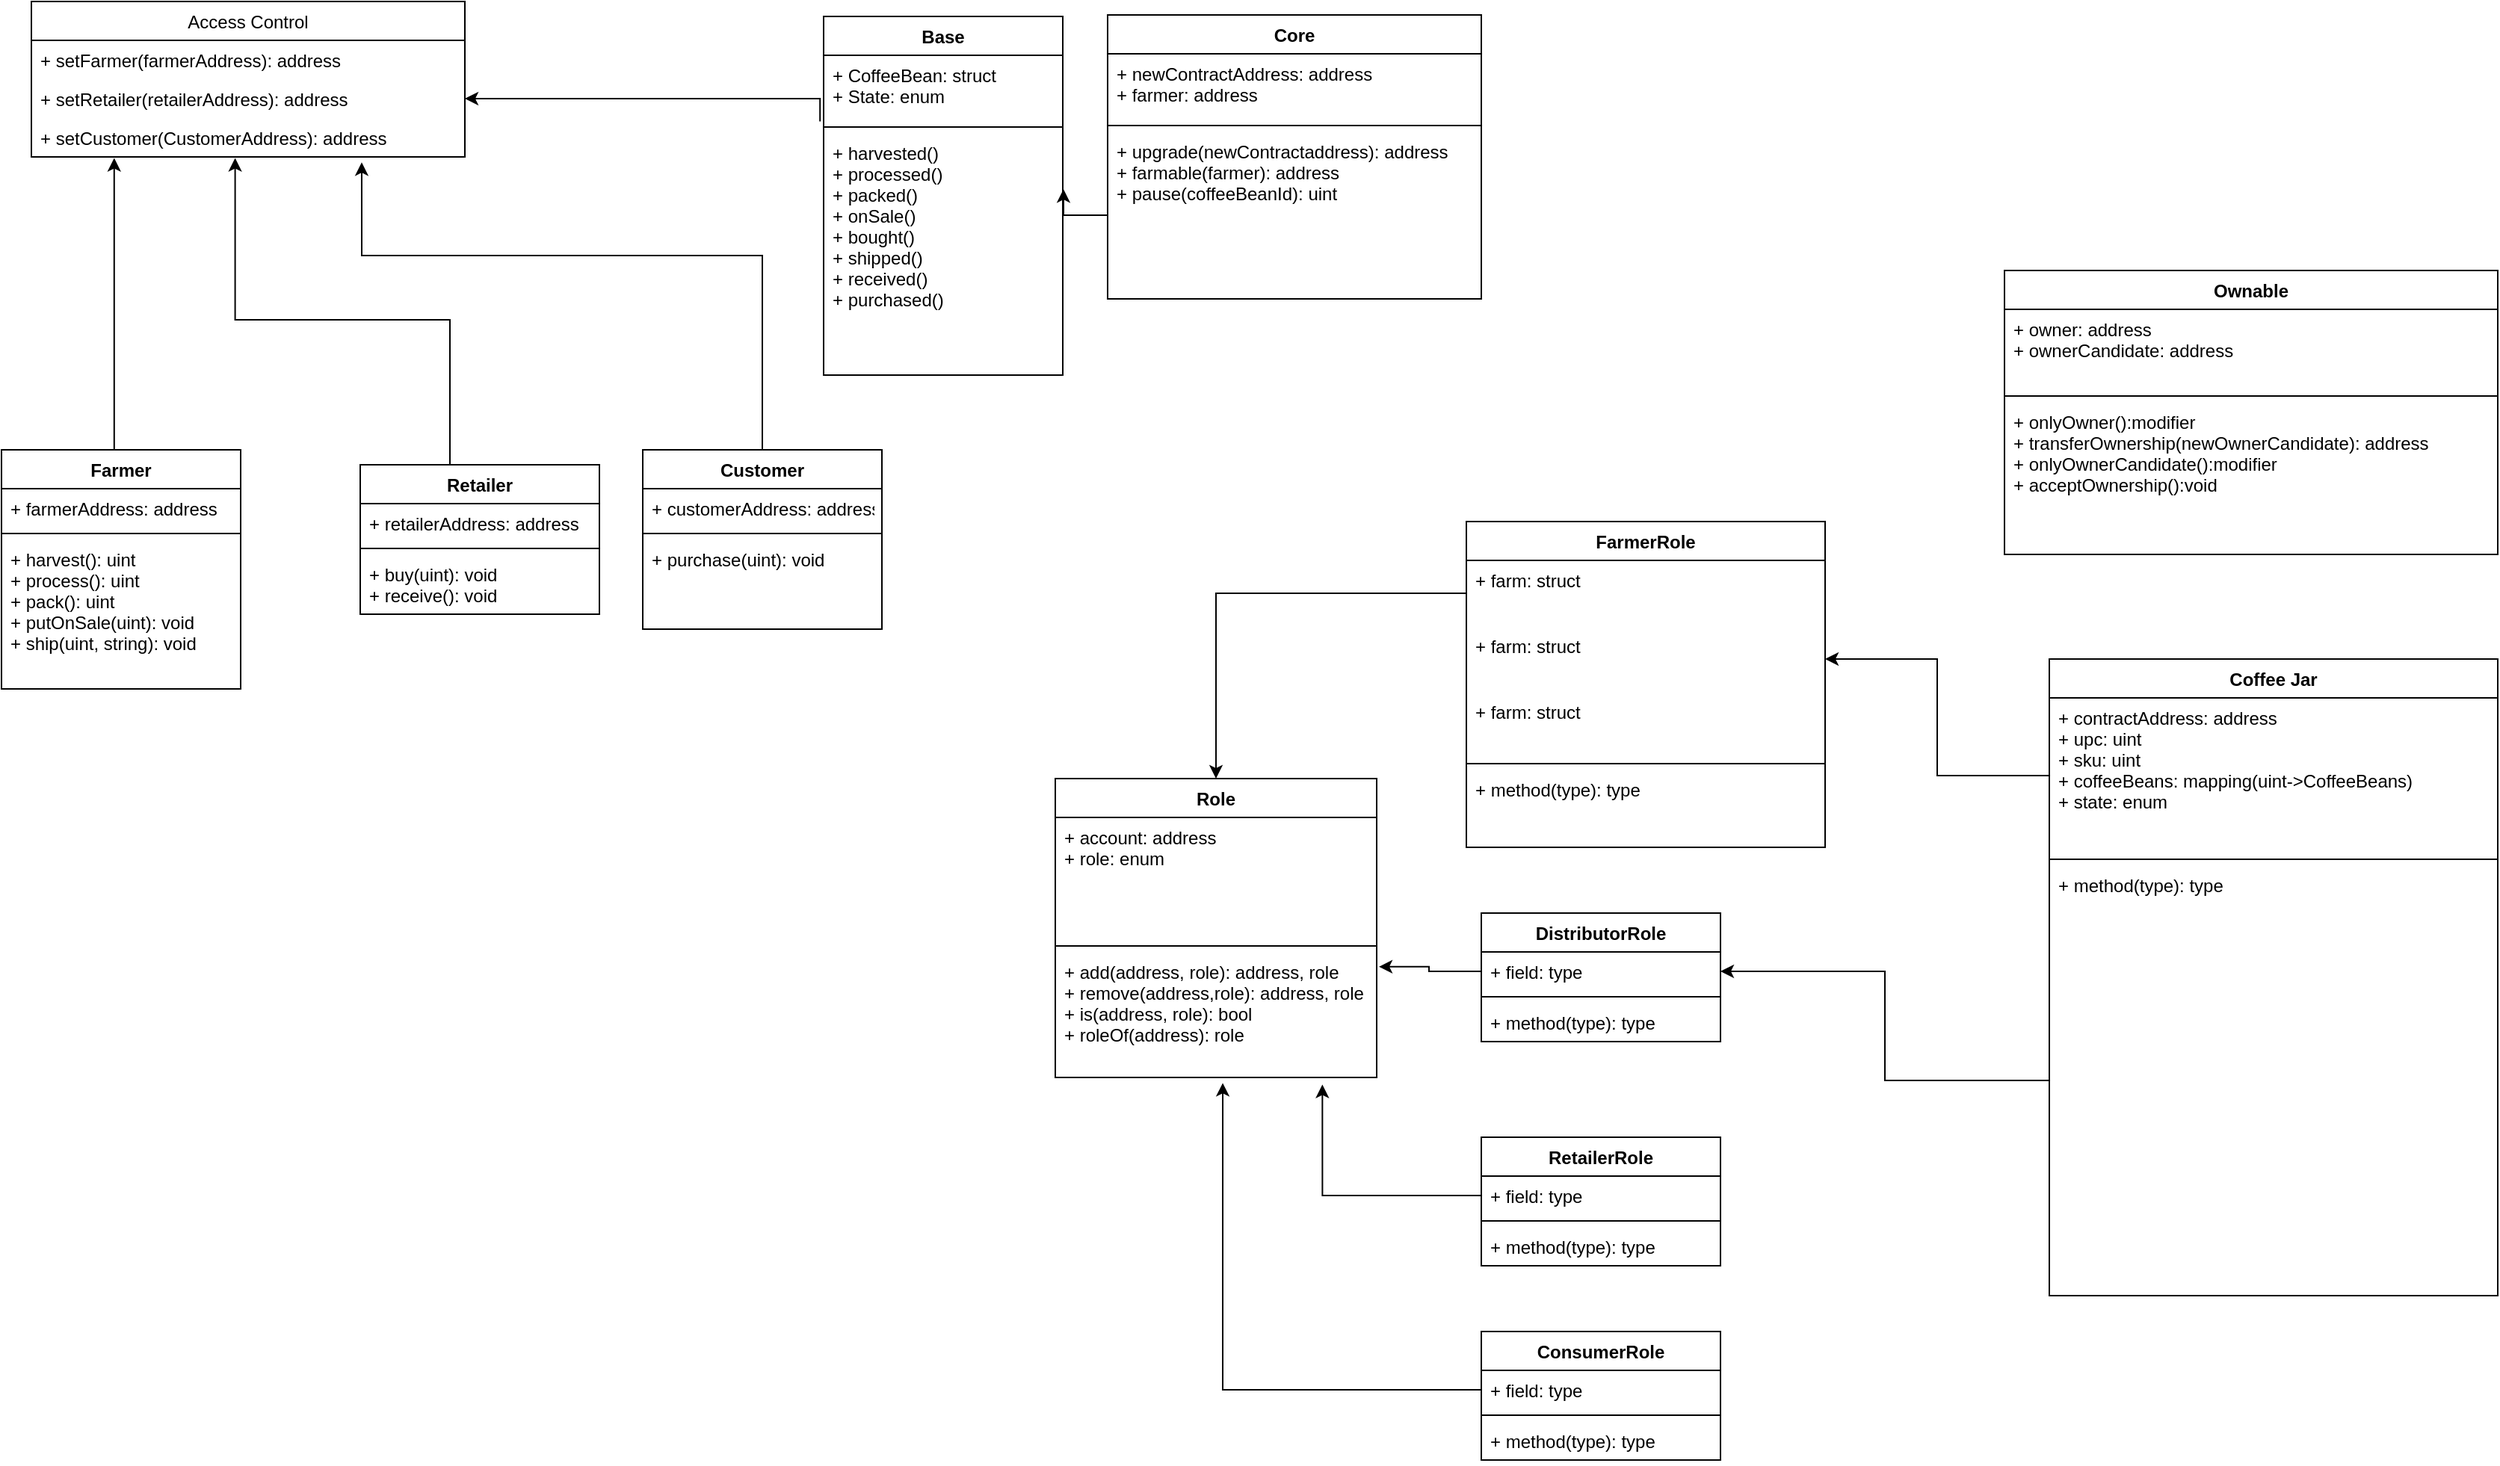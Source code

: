 <mxfile version="12.5.1" type="github">
  <diagram id="1-QwToqLwwmoLSdtNH_Y" name="Page-1">
    <mxGraphModel dx="2153" dy="728" grid="1" gridSize="10" guides="1" tooltips="1" connect="1" arrows="1" fold="1" page="1" pageScale="1" pageWidth="850" pageHeight="1100" math="0" shadow="0">
      <root>
        <mxCell id="0"/>
        <mxCell id="1" parent="0"/>
        <mxCell id="cZJW53DGWl8GTpxbofNE-18" value="Access Control" style="swimlane;fontStyle=0;childLayout=stackLayout;horizontal=1;startSize=26;fillColor=none;horizontalStack=0;resizeParent=1;resizeParentMax=0;resizeLast=0;collapsible=1;marginBottom=0;" parent="1" vertex="1">
          <mxGeometry x="-800" y="30" width="290" height="104" as="geometry"/>
        </mxCell>
        <mxCell id="cZJW53DGWl8GTpxbofNE-19" value="+ setFarmer(farmerAddress): address" style="text;strokeColor=none;fillColor=none;align=left;verticalAlign=top;spacingLeft=4;spacingRight=4;overflow=hidden;rotatable=0;points=[[0,0.5],[1,0.5]];portConstraint=eastwest;" parent="cZJW53DGWl8GTpxbofNE-18" vertex="1">
          <mxGeometry y="26" width="290" height="26" as="geometry"/>
        </mxCell>
        <mxCell id="cZJW53DGWl8GTpxbofNE-20" value="+ setRetailer(retailerAddress): address" style="text;strokeColor=none;fillColor=none;align=left;verticalAlign=top;spacingLeft=4;spacingRight=4;overflow=hidden;rotatable=0;points=[[0,0.5],[1,0.5]];portConstraint=eastwest;" parent="cZJW53DGWl8GTpxbofNE-18" vertex="1">
          <mxGeometry y="52" width="290" height="26" as="geometry"/>
        </mxCell>
        <mxCell id="cZJW53DGWl8GTpxbofNE-21" value="+ setCustomer(CustomerAddress): address" style="text;strokeColor=none;fillColor=none;align=left;verticalAlign=top;spacingLeft=4;spacingRight=4;overflow=hidden;rotatable=0;points=[[0,0.5],[1,0.5]];portConstraint=eastwest;" parent="cZJW53DGWl8GTpxbofNE-18" vertex="1">
          <mxGeometry y="78" width="290" height="26" as="geometry"/>
        </mxCell>
        <mxCell id="cZJW53DGWl8GTpxbofNE-37" style="edgeStyle=orthogonalEdgeStyle;rounded=0;orthogonalLoop=1;jettySize=auto;html=1;entryX=0.191;entryY=1.029;entryDx=0;entryDy=0;entryPerimeter=0;exitX=0.5;exitY=0;exitDx=0;exitDy=0;" parent="1" source="cZJW53DGWl8GTpxbofNE-38" target="cZJW53DGWl8GTpxbofNE-21" edge="1">
          <mxGeometry relative="1" as="geometry">
            <mxPoint x="-690" y="341" as="sourcePoint"/>
            <Array as="points">
              <mxPoint x="-740" y="341"/>
              <mxPoint x="-745" y="341"/>
            </Array>
          </mxGeometry>
        </mxCell>
        <mxCell id="cZJW53DGWl8GTpxbofNE-35" style="edgeStyle=orthogonalEdgeStyle;rounded=0;orthogonalLoop=1;jettySize=auto;html=1;exitX=0.5;exitY=0;exitDx=0;exitDy=0;entryX=0.47;entryY=1.029;entryDx=0;entryDy=0;entryPerimeter=0;" parent="1" source="cZJW53DGWl8GTpxbofNE-46" target="cZJW53DGWl8GTpxbofNE-21" edge="1">
          <mxGeometry relative="1" as="geometry">
            <mxPoint x="-449.824" y="352.059" as="sourcePoint"/>
            <Array as="points">
              <mxPoint x="-500" y="352"/>
              <mxPoint x="-520" y="352"/>
              <mxPoint x="-520" y="243"/>
              <mxPoint x="-664" y="243"/>
            </Array>
          </mxGeometry>
        </mxCell>
        <mxCell id="cZJW53DGWl8GTpxbofNE-38" value="Farmer" style="swimlane;fontStyle=1;align=center;verticalAlign=top;childLayout=stackLayout;horizontal=1;startSize=26;horizontalStack=0;resizeParent=1;resizeParentMax=0;resizeLast=0;collapsible=1;marginBottom=0;" parent="1" vertex="1">
          <mxGeometry x="-820" y="330" width="160" height="160" as="geometry"/>
        </mxCell>
        <mxCell id="cZJW53DGWl8GTpxbofNE-39" value="+ farmerAddress: address" style="text;strokeColor=none;fillColor=none;align=left;verticalAlign=top;spacingLeft=4;spacingRight=4;overflow=hidden;rotatable=0;points=[[0,0.5],[1,0.5]];portConstraint=eastwest;" parent="cZJW53DGWl8GTpxbofNE-38" vertex="1">
          <mxGeometry y="26" width="160" height="26" as="geometry"/>
        </mxCell>
        <mxCell id="cZJW53DGWl8GTpxbofNE-40" value="" style="line;strokeWidth=1;fillColor=none;align=left;verticalAlign=middle;spacingTop=-1;spacingLeft=3;spacingRight=3;rotatable=0;labelPosition=right;points=[];portConstraint=eastwest;" parent="cZJW53DGWl8GTpxbofNE-38" vertex="1">
          <mxGeometry y="52" width="160" height="8" as="geometry"/>
        </mxCell>
        <mxCell id="cZJW53DGWl8GTpxbofNE-41" value="+ harvest(): uint&#xa;+ process(): uint&#xa;+ pack(): uint&#xa;+ putOnSale(uint): void &#xa;+ ship(uint, string): void" style="text;strokeColor=none;fillColor=none;align=left;verticalAlign=top;spacingLeft=4;spacingRight=4;overflow=hidden;rotatable=0;points=[[0,0.5],[1,0.5]];portConstraint=eastwest;" parent="cZJW53DGWl8GTpxbofNE-38" vertex="1">
          <mxGeometry y="60" width="160" height="100" as="geometry"/>
        </mxCell>
        <mxCell id="cZJW53DGWl8GTpxbofNE-54" value="" style="edgeStyle=orthogonalEdgeStyle;rounded=0;orthogonalLoop=1;jettySize=auto;html=1;entryX=0.762;entryY=1.138;entryDx=0;entryDy=0;entryPerimeter=0;exitX=0.5;exitY=0;exitDx=0;exitDy=0;" parent="1" source="cZJW53DGWl8GTpxbofNE-42" target="cZJW53DGWl8GTpxbofNE-21" edge="1">
          <mxGeometry relative="1" as="geometry">
            <mxPoint x="-200" y="272.0" as="targetPoint"/>
            <Array as="points">
              <mxPoint x="-311" y="200"/>
              <mxPoint x="-579" y="200"/>
            </Array>
          </mxGeometry>
        </mxCell>
        <mxCell id="cZJW53DGWl8GTpxbofNE-42" value="Customer" style="swimlane;fontStyle=1;align=center;verticalAlign=top;childLayout=stackLayout;horizontal=1;startSize=26;horizontalStack=0;resizeParent=1;resizeParentMax=0;resizeLast=0;collapsible=1;marginBottom=0;" parent="1" vertex="1">
          <mxGeometry x="-391" y="330" width="160" height="120" as="geometry"/>
        </mxCell>
        <mxCell id="cZJW53DGWl8GTpxbofNE-43" value="+ customerAddress: address" style="text;strokeColor=none;fillColor=none;align=left;verticalAlign=top;spacingLeft=4;spacingRight=4;overflow=hidden;rotatable=0;points=[[0,0.5],[1,0.5]];portConstraint=eastwest;" parent="cZJW53DGWl8GTpxbofNE-42" vertex="1">
          <mxGeometry y="26" width="160" height="26" as="geometry"/>
        </mxCell>
        <mxCell id="cZJW53DGWl8GTpxbofNE-44" value="" style="line;strokeWidth=1;fillColor=none;align=left;verticalAlign=middle;spacingTop=-1;spacingLeft=3;spacingRight=3;rotatable=0;labelPosition=right;points=[];portConstraint=eastwest;" parent="cZJW53DGWl8GTpxbofNE-42" vertex="1">
          <mxGeometry y="52" width="160" height="8" as="geometry"/>
        </mxCell>
        <mxCell id="cZJW53DGWl8GTpxbofNE-45" value="+ purchase(uint): void" style="text;strokeColor=none;fillColor=none;align=left;verticalAlign=top;spacingLeft=4;spacingRight=4;overflow=hidden;rotatable=0;points=[[0,0.5],[1,0.5]];portConstraint=eastwest;" parent="cZJW53DGWl8GTpxbofNE-42" vertex="1">
          <mxGeometry y="60" width="160" height="60" as="geometry"/>
        </mxCell>
        <mxCell id="cZJW53DGWl8GTpxbofNE-46" value="Retailer" style="swimlane;fontStyle=1;align=center;verticalAlign=top;childLayout=stackLayout;horizontal=1;startSize=26;horizontalStack=0;resizeParent=1;resizeParentMax=0;resizeLast=0;collapsible=1;marginBottom=0;" parent="1" vertex="1">
          <mxGeometry x="-580" y="340" width="160" height="100" as="geometry"/>
        </mxCell>
        <mxCell id="cZJW53DGWl8GTpxbofNE-47" value="+ retailerAddress: address" style="text;strokeColor=none;fillColor=none;align=left;verticalAlign=top;spacingLeft=4;spacingRight=4;overflow=hidden;rotatable=0;points=[[0,0.5],[1,0.5]];portConstraint=eastwest;" parent="cZJW53DGWl8GTpxbofNE-46" vertex="1">
          <mxGeometry y="26" width="160" height="26" as="geometry"/>
        </mxCell>
        <mxCell id="cZJW53DGWl8GTpxbofNE-48" value="" style="line;strokeWidth=1;fillColor=none;align=left;verticalAlign=middle;spacingTop=-1;spacingLeft=3;spacingRight=3;rotatable=0;labelPosition=right;points=[];portConstraint=eastwest;" parent="cZJW53DGWl8GTpxbofNE-46" vertex="1">
          <mxGeometry y="52" width="160" height="8" as="geometry"/>
        </mxCell>
        <mxCell id="cZJW53DGWl8GTpxbofNE-49" value="+ buy(uint): void&#xa;+ receive(): void" style="text;strokeColor=none;fillColor=none;align=left;verticalAlign=top;spacingLeft=4;spacingRight=4;overflow=hidden;rotatable=0;points=[[0,0.5],[1,0.5]];portConstraint=eastwest;" parent="cZJW53DGWl8GTpxbofNE-46" vertex="1">
          <mxGeometry y="60" width="160" height="40" as="geometry"/>
        </mxCell>
        <mxCell id="cZJW53DGWl8GTpxbofNE-55" value="Base" style="swimlane;fontStyle=1;align=center;verticalAlign=top;childLayout=stackLayout;horizontal=1;startSize=26;horizontalStack=0;resizeParent=1;resizeParentMax=0;resizeLast=0;collapsible=1;marginBottom=0;" parent="1" vertex="1">
          <mxGeometry x="-270" y="40" width="160" height="240" as="geometry"/>
        </mxCell>
        <mxCell id="cZJW53DGWl8GTpxbofNE-56" value="+ CoffeeBean: struct&#xa;+ State: enum" style="text;strokeColor=none;fillColor=none;align=left;verticalAlign=top;spacingLeft=4;spacingRight=4;overflow=hidden;rotatable=0;points=[[0,0.5],[1,0.5]];portConstraint=eastwest;" parent="cZJW53DGWl8GTpxbofNE-55" vertex="1">
          <mxGeometry y="26" width="160" height="44" as="geometry"/>
        </mxCell>
        <mxCell id="cZJW53DGWl8GTpxbofNE-57" value="" style="line;strokeWidth=1;fillColor=none;align=left;verticalAlign=middle;spacingTop=-1;spacingLeft=3;spacingRight=3;rotatable=0;labelPosition=right;points=[];portConstraint=eastwest;" parent="cZJW53DGWl8GTpxbofNE-55" vertex="1">
          <mxGeometry y="70" width="160" height="8" as="geometry"/>
        </mxCell>
        <mxCell id="cZJW53DGWl8GTpxbofNE-58" value="+ harvested()&#xa;+ processed()&#xa;+ packed()&#xa;+ onSale()&#xa;+ bought()&#xa;+ shipped()&#xa;+ received()&#xa;+ purchased()" style="text;strokeColor=none;fillColor=none;align=left;verticalAlign=top;spacingLeft=4;spacingRight=4;overflow=hidden;rotatable=0;points=[[0,0.5],[1,0.5]];portConstraint=eastwest;" parent="cZJW53DGWl8GTpxbofNE-55" vertex="1">
          <mxGeometry y="78" width="160" height="162" as="geometry"/>
        </mxCell>
        <mxCell id="cZJW53DGWl8GTpxbofNE-59" value="Core" style="swimlane;fontStyle=1;align=center;verticalAlign=top;childLayout=stackLayout;horizontal=1;startSize=26;horizontalStack=0;resizeParent=1;resizeParentMax=0;resizeLast=0;collapsible=1;marginBottom=0;" parent="1" vertex="1">
          <mxGeometry x="-80" y="39" width="250" height="190" as="geometry"/>
        </mxCell>
        <mxCell id="cZJW53DGWl8GTpxbofNE-60" value="+ newContractAddress: address&#xa;+ farmer: address" style="text;strokeColor=none;fillColor=none;align=left;verticalAlign=top;spacingLeft=4;spacingRight=4;overflow=hidden;rotatable=0;points=[[0,0.5],[1,0.5]];portConstraint=eastwest;" parent="cZJW53DGWl8GTpxbofNE-59" vertex="1">
          <mxGeometry y="26" width="250" height="44" as="geometry"/>
        </mxCell>
        <mxCell id="cZJW53DGWl8GTpxbofNE-61" value="" style="line;strokeWidth=1;fillColor=none;align=left;verticalAlign=middle;spacingTop=-1;spacingLeft=3;spacingRight=3;rotatable=0;labelPosition=right;points=[];portConstraint=eastwest;" parent="cZJW53DGWl8GTpxbofNE-59" vertex="1">
          <mxGeometry y="70" width="250" height="8" as="geometry"/>
        </mxCell>
        <mxCell id="cZJW53DGWl8GTpxbofNE-62" value="+ upgrade(newContractaddress): address&#xa;+ farmable(farmer): address&#xa;+ pause(coffeeBeanId): uint" style="text;strokeColor=none;fillColor=none;align=left;verticalAlign=top;spacingLeft=4;spacingRight=4;overflow=hidden;rotatable=0;points=[[0,0.5],[1,0.5]];portConstraint=eastwest;" parent="cZJW53DGWl8GTpxbofNE-59" vertex="1">
          <mxGeometry y="78" width="250" height="112" as="geometry"/>
        </mxCell>
        <mxCell id="cZJW53DGWl8GTpxbofNE-64" style="edgeStyle=orthogonalEdgeStyle;rounded=0;orthogonalLoop=1;jettySize=auto;html=1;exitX=-0.015;exitY=1.005;exitDx=0;exitDy=0;entryX=1;entryY=0.5;entryDx=0;entryDy=0;exitPerimeter=0;" parent="1" source="cZJW53DGWl8GTpxbofNE-56" target="cZJW53DGWl8GTpxbofNE-20" edge="1">
          <mxGeometry relative="1" as="geometry">
            <Array as="points">
              <mxPoint x="-272" y="95"/>
            </Array>
          </mxGeometry>
        </mxCell>
        <mxCell id="cZJW53DGWl8GTpxbofNE-67" style="edgeStyle=orthogonalEdgeStyle;rounded=0;orthogonalLoop=1;jettySize=auto;html=1;exitX=0;exitY=0.5;exitDx=0;exitDy=0;entryX=1.003;entryY=0.232;entryDx=0;entryDy=0;entryPerimeter=0;" parent="1" source="cZJW53DGWl8GTpxbofNE-62" target="cZJW53DGWl8GTpxbofNE-58" edge="1">
          <mxGeometry relative="1" as="geometry"/>
        </mxCell>
        <mxCell id="cZJW53DGWl8GTpxbofNE-68" value="Coffee Jar" style="swimlane;fontStyle=1;align=center;verticalAlign=top;childLayout=stackLayout;horizontal=1;startSize=26;horizontalStack=0;resizeParent=1;resizeParentMax=0;resizeLast=0;collapsible=1;marginBottom=0;" parent="1" vertex="1">
          <mxGeometry x="550" y="470" width="300" height="426" as="geometry"/>
        </mxCell>
        <mxCell id="cZJW53DGWl8GTpxbofNE-69" value="+ contractAddress: address&#xa;+ upc: uint&#xa;+ sku: uint&#xa;+ coffeeBeans: mapping(uint-&gt;CoffeeBeans)&#xa;+ state: enum" style="text;strokeColor=none;fillColor=none;align=left;verticalAlign=top;spacingLeft=4;spacingRight=4;overflow=hidden;rotatable=0;points=[[0,0.5],[1,0.5]];portConstraint=eastwest;" parent="cZJW53DGWl8GTpxbofNE-68" vertex="1">
          <mxGeometry y="26" width="300" height="104" as="geometry"/>
        </mxCell>
        <mxCell id="cZJW53DGWl8GTpxbofNE-70" value="" style="line;strokeWidth=1;fillColor=none;align=left;verticalAlign=middle;spacingTop=-1;spacingLeft=3;spacingRight=3;rotatable=0;labelPosition=right;points=[];portConstraint=eastwest;" parent="cZJW53DGWl8GTpxbofNE-68" vertex="1">
          <mxGeometry y="130" width="300" height="8" as="geometry"/>
        </mxCell>
        <mxCell id="cZJW53DGWl8GTpxbofNE-71" value="+ method(type): type" style="text;strokeColor=none;fillColor=none;align=left;verticalAlign=top;spacingLeft=4;spacingRight=4;overflow=hidden;rotatable=0;points=[[0,0.5],[1,0.5]];portConstraint=eastwest;" parent="cZJW53DGWl8GTpxbofNE-68" vertex="1">
          <mxGeometry y="138" width="300" height="288" as="geometry"/>
        </mxCell>
        <mxCell id="cZJW53DGWl8GTpxbofNE-72" value="Ownable" style="swimlane;fontStyle=1;align=center;verticalAlign=top;childLayout=stackLayout;horizontal=1;startSize=26;horizontalStack=0;resizeParent=1;resizeParentMax=0;resizeLast=0;collapsible=1;marginBottom=0;" parent="1" vertex="1">
          <mxGeometry x="520" y="210" width="330" height="190" as="geometry"/>
        </mxCell>
        <mxCell id="cZJW53DGWl8GTpxbofNE-73" value="+ owner: address&#xa;+ ownerCandidate: address" style="text;strokeColor=none;fillColor=none;align=left;verticalAlign=top;spacingLeft=4;spacingRight=4;overflow=hidden;rotatable=0;points=[[0,0.5],[1,0.5]];portConstraint=eastwest;" parent="cZJW53DGWl8GTpxbofNE-72" vertex="1">
          <mxGeometry y="26" width="330" height="54" as="geometry"/>
        </mxCell>
        <mxCell id="cZJW53DGWl8GTpxbofNE-74" value="" style="line;strokeWidth=1;fillColor=none;align=left;verticalAlign=middle;spacingTop=-1;spacingLeft=3;spacingRight=3;rotatable=0;labelPosition=right;points=[];portConstraint=eastwest;" parent="cZJW53DGWl8GTpxbofNE-72" vertex="1">
          <mxGeometry y="80" width="330" height="8" as="geometry"/>
        </mxCell>
        <mxCell id="cZJW53DGWl8GTpxbofNE-75" value="+ onlyOwner():modifier&#xa;+ transferOwnership(newOwnerCandidate): address&#xa;+ onlyOwnerCandidate():modifier&#xa;+ acceptOwnership():void" style="text;strokeColor=none;fillColor=none;align=left;verticalAlign=top;spacingLeft=4;spacingRight=4;overflow=hidden;rotatable=0;points=[[0,0.5],[1,0.5]];portConstraint=eastwest;" parent="cZJW53DGWl8GTpxbofNE-72" vertex="1">
          <mxGeometry y="88" width="330" height="102" as="geometry"/>
        </mxCell>
        <mxCell id="cZJW53DGWl8GTpxbofNE-76" value="FarmerRole" style="swimlane;fontStyle=1;align=center;verticalAlign=top;childLayout=stackLayout;horizontal=1;startSize=26;horizontalStack=0;resizeParent=1;resizeParentMax=0;resizeLast=0;collapsible=1;marginBottom=0;" parent="1" vertex="1">
          <mxGeometry x="160" y="378" width="240" height="218" as="geometry"/>
        </mxCell>
        <mxCell id="rFHjo2UkezKKDb8SPABH-2" value="+ farm: struct" style="text;strokeColor=none;fillColor=none;align=left;verticalAlign=top;spacingLeft=4;spacingRight=4;overflow=hidden;rotatable=0;points=[[0,0.5],[1,0.5]];portConstraint=eastwest;" vertex="1" parent="cZJW53DGWl8GTpxbofNE-76">
          <mxGeometry y="26" width="240" height="44" as="geometry"/>
        </mxCell>
        <mxCell id="rFHjo2UkezKKDb8SPABH-1" value="+ farm: struct" style="text;strokeColor=none;fillColor=none;align=left;verticalAlign=top;spacingLeft=4;spacingRight=4;overflow=hidden;rotatable=0;points=[[0,0.5],[1,0.5]];portConstraint=eastwest;" vertex="1" parent="cZJW53DGWl8GTpxbofNE-76">
          <mxGeometry y="70" width="240" height="44" as="geometry"/>
        </mxCell>
        <mxCell id="cZJW53DGWl8GTpxbofNE-77" value="+ farm: struct" style="text;strokeColor=none;fillColor=none;align=left;verticalAlign=top;spacingLeft=4;spacingRight=4;overflow=hidden;rotatable=0;points=[[0,0.5],[1,0.5]];portConstraint=eastwest;" parent="cZJW53DGWl8GTpxbofNE-76" vertex="1">
          <mxGeometry y="114" width="240" height="44" as="geometry"/>
        </mxCell>
        <mxCell id="cZJW53DGWl8GTpxbofNE-78" value="" style="line;strokeWidth=1;fillColor=none;align=left;verticalAlign=middle;spacingTop=-1;spacingLeft=3;spacingRight=3;rotatable=0;labelPosition=right;points=[];portConstraint=eastwest;" parent="cZJW53DGWl8GTpxbofNE-76" vertex="1">
          <mxGeometry y="158" width="240" height="8" as="geometry"/>
        </mxCell>
        <mxCell id="cZJW53DGWl8GTpxbofNE-79" value="+ method(type): type" style="text;strokeColor=none;fillColor=none;align=left;verticalAlign=top;spacingLeft=4;spacingRight=4;overflow=hidden;rotatable=0;points=[[0,0.5],[1,0.5]];portConstraint=eastwest;" parent="cZJW53DGWl8GTpxbofNE-76" vertex="1">
          <mxGeometry y="166" width="240" height="52" as="geometry"/>
        </mxCell>
        <mxCell id="cZJW53DGWl8GTpxbofNE-80" value="DistributorRole" style="swimlane;fontStyle=1;align=center;verticalAlign=top;childLayout=stackLayout;horizontal=1;startSize=26;horizontalStack=0;resizeParent=1;resizeParentMax=0;resizeLast=0;collapsible=1;marginBottom=0;" parent="1" vertex="1">
          <mxGeometry x="170" y="640" width="160" height="86" as="geometry"/>
        </mxCell>
        <mxCell id="cZJW53DGWl8GTpxbofNE-81" value="+ field: type" style="text;strokeColor=none;fillColor=none;align=left;verticalAlign=top;spacingLeft=4;spacingRight=4;overflow=hidden;rotatable=0;points=[[0,0.5],[1,0.5]];portConstraint=eastwest;" parent="cZJW53DGWl8GTpxbofNE-80" vertex="1">
          <mxGeometry y="26" width="160" height="26" as="geometry"/>
        </mxCell>
        <mxCell id="cZJW53DGWl8GTpxbofNE-82" value="" style="line;strokeWidth=1;fillColor=none;align=left;verticalAlign=middle;spacingTop=-1;spacingLeft=3;spacingRight=3;rotatable=0;labelPosition=right;points=[];portConstraint=eastwest;" parent="cZJW53DGWl8GTpxbofNE-80" vertex="1">
          <mxGeometry y="52" width="160" height="8" as="geometry"/>
        </mxCell>
        <mxCell id="cZJW53DGWl8GTpxbofNE-83" value="+ method(type): type" style="text;strokeColor=none;fillColor=none;align=left;verticalAlign=top;spacingLeft=4;spacingRight=4;overflow=hidden;rotatable=0;points=[[0,0.5],[1,0.5]];portConstraint=eastwest;" parent="cZJW53DGWl8GTpxbofNE-80" vertex="1">
          <mxGeometry y="60" width="160" height="26" as="geometry"/>
        </mxCell>
        <mxCell id="cZJW53DGWl8GTpxbofNE-84" value="RetailerRole" style="swimlane;fontStyle=1;align=center;verticalAlign=top;childLayout=stackLayout;horizontal=1;startSize=26;horizontalStack=0;resizeParent=1;resizeParentMax=0;resizeLast=0;collapsible=1;marginBottom=0;" parent="1" vertex="1">
          <mxGeometry x="170" y="790" width="160" height="86" as="geometry"/>
        </mxCell>
        <mxCell id="cZJW53DGWl8GTpxbofNE-85" value="+ field: type" style="text;strokeColor=none;fillColor=none;align=left;verticalAlign=top;spacingLeft=4;spacingRight=4;overflow=hidden;rotatable=0;points=[[0,0.5],[1,0.5]];portConstraint=eastwest;" parent="cZJW53DGWl8GTpxbofNE-84" vertex="1">
          <mxGeometry y="26" width="160" height="26" as="geometry"/>
        </mxCell>
        <mxCell id="cZJW53DGWl8GTpxbofNE-86" value="" style="line;strokeWidth=1;fillColor=none;align=left;verticalAlign=middle;spacingTop=-1;spacingLeft=3;spacingRight=3;rotatable=0;labelPosition=right;points=[];portConstraint=eastwest;" parent="cZJW53DGWl8GTpxbofNE-84" vertex="1">
          <mxGeometry y="52" width="160" height="8" as="geometry"/>
        </mxCell>
        <mxCell id="cZJW53DGWl8GTpxbofNE-87" value="+ method(type): type" style="text;strokeColor=none;fillColor=none;align=left;verticalAlign=top;spacingLeft=4;spacingRight=4;overflow=hidden;rotatable=0;points=[[0,0.5],[1,0.5]];portConstraint=eastwest;" parent="cZJW53DGWl8GTpxbofNE-84" vertex="1">
          <mxGeometry y="60" width="160" height="26" as="geometry"/>
        </mxCell>
        <mxCell id="cZJW53DGWl8GTpxbofNE-88" value="ConsumerRole" style="swimlane;fontStyle=1;align=center;verticalAlign=top;childLayout=stackLayout;horizontal=1;startSize=26;horizontalStack=0;resizeParent=1;resizeParentMax=0;resizeLast=0;collapsible=1;marginBottom=0;" parent="1" vertex="1">
          <mxGeometry x="170" y="920" width="160" height="86" as="geometry"/>
        </mxCell>
        <mxCell id="cZJW53DGWl8GTpxbofNE-89" value="+ field: type" style="text;strokeColor=none;fillColor=none;align=left;verticalAlign=top;spacingLeft=4;spacingRight=4;overflow=hidden;rotatable=0;points=[[0,0.5],[1,0.5]];portConstraint=eastwest;" parent="cZJW53DGWl8GTpxbofNE-88" vertex="1">
          <mxGeometry y="26" width="160" height="26" as="geometry"/>
        </mxCell>
        <mxCell id="cZJW53DGWl8GTpxbofNE-90" value="" style="line;strokeWidth=1;fillColor=none;align=left;verticalAlign=middle;spacingTop=-1;spacingLeft=3;spacingRight=3;rotatable=0;labelPosition=right;points=[];portConstraint=eastwest;" parent="cZJW53DGWl8GTpxbofNE-88" vertex="1">
          <mxGeometry y="52" width="160" height="8" as="geometry"/>
        </mxCell>
        <mxCell id="cZJW53DGWl8GTpxbofNE-91" value="+ method(type): type" style="text;strokeColor=none;fillColor=none;align=left;verticalAlign=top;spacingLeft=4;spacingRight=4;overflow=hidden;rotatable=0;points=[[0,0.5],[1,0.5]];portConstraint=eastwest;" parent="cZJW53DGWl8GTpxbofNE-88" vertex="1">
          <mxGeometry y="60" width="160" height="26" as="geometry"/>
        </mxCell>
        <mxCell id="cZJW53DGWl8GTpxbofNE-92" value="Role" style="swimlane;fontStyle=1;align=center;verticalAlign=top;childLayout=stackLayout;horizontal=1;startSize=26;horizontalStack=0;resizeParent=1;resizeParentMax=0;resizeLast=0;collapsible=1;marginBottom=0;" parent="1" vertex="1">
          <mxGeometry x="-115" y="550" width="215" height="200" as="geometry"/>
        </mxCell>
        <mxCell id="cZJW53DGWl8GTpxbofNE-93" value="+ account: address&#xa;+ role: enum" style="text;strokeColor=none;fillColor=none;align=left;verticalAlign=top;spacingLeft=4;spacingRight=4;overflow=hidden;rotatable=0;points=[[0,0.5],[1,0.5]];portConstraint=eastwest;" parent="cZJW53DGWl8GTpxbofNE-92" vertex="1">
          <mxGeometry y="26" width="215" height="82" as="geometry"/>
        </mxCell>
        <mxCell id="cZJW53DGWl8GTpxbofNE-94" value="" style="line;strokeWidth=1;fillColor=none;align=left;verticalAlign=middle;spacingTop=-1;spacingLeft=3;spacingRight=3;rotatable=0;labelPosition=right;points=[];portConstraint=eastwest;" parent="cZJW53DGWl8GTpxbofNE-92" vertex="1">
          <mxGeometry y="108" width="215" height="8" as="geometry"/>
        </mxCell>
        <mxCell id="cZJW53DGWl8GTpxbofNE-95" value="+ add(address, role): address, role&#xa;+ remove(address,role): address, role&#xa;+ is(address, role): bool&#xa;+ roleOf(address): role" style="text;strokeColor=none;fillColor=none;align=left;verticalAlign=top;spacingLeft=4;spacingRight=4;overflow=hidden;rotatable=0;points=[[0,0.5],[1,0.5]];portConstraint=eastwest;" parent="cZJW53DGWl8GTpxbofNE-92" vertex="1">
          <mxGeometry y="116" width="215" height="84" as="geometry"/>
        </mxCell>
        <mxCell id="rFHjo2UkezKKDb8SPABH-3" style="edgeStyle=orthogonalEdgeStyle;rounded=0;orthogonalLoop=1;jettySize=auto;html=1;entryX=0.5;entryY=0;entryDx=0;entryDy=0;" edge="1" parent="1" source="rFHjo2UkezKKDb8SPABH-2" target="cZJW53DGWl8GTpxbofNE-92">
          <mxGeometry relative="1" as="geometry"/>
        </mxCell>
        <mxCell id="rFHjo2UkezKKDb8SPABH-4" style="edgeStyle=orthogonalEdgeStyle;rounded=0;orthogonalLoop=1;jettySize=auto;html=1;exitX=0;exitY=0.5;exitDx=0;exitDy=0;entryX=1.007;entryY=0.118;entryDx=0;entryDy=0;entryPerimeter=0;" edge="1" parent="1" source="cZJW53DGWl8GTpxbofNE-81" target="cZJW53DGWl8GTpxbofNE-95">
          <mxGeometry relative="1" as="geometry"/>
        </mxCell>
        <mxCell id="rFHjo2UkezKKDb8SPABH-5" style="edgeStyle=orthogonalEdgeStyle;rounded=0;orthogonalLoop=1;jettySize=auto;html=1;exitX=0;exitY=0.5;exitDx=0;exitDy=0;entryX=0.831;entryY=1.057;entryDx=0;entryDy=0;entryPerimeter=0;" edge="1" parent="1" source="cZJW53DGWl8GTpxbofNE-85" target="cZJW53DGWl8GTpxbofNE-95">
          <mxGeometry relative="1" as="geometry">
            <Array as="points">
              <mxPoint x="64" y="829"/>
            </Array>
          </mxGeometry>
        </mxCell>
        <mxCell id="rFHjo2UkezKKDb8SPABH-6" style="edgeStyle=orthogonalEdgeStyle;rounded=0;orthogonalLoop=1;jettySize=auto;html=1;exitX=0;exitY=0.5;exitDx=0;exitDy=0;entryX=0.521;entryY=1.044;entryDx=0;entryDy=0;entryPerimeter=0;" edge="1" parent="1" source="cZJW53DGWl8GTpxbofNE-89" target="cZJW53DGWl8GTpxbofNE-95">
          <mxGeometry relative="1" as="geometry">
            <Array as="points">
              <mxPoint x="-3" y="959"/>
            </Array>
          </mxGeometry>
        </mxCell>
        <mxCell id="rFHjo2UkezKKDb8SPABH-7" style="edgeStyle=orthogonalEdgeStyle;rounded=0;orthogonalLoop=1;jettySize=auto;html=1;exitX=0;exitY=0.5;exitDx=0;exitDy=0;entryX=1;entryY=0.5;entryDx=0;entryDy=0;" edge="1" parent="1" source="cZJW53DGWl8GTpxbofNE-69" target="rFHjo2UkezKKDb8SPABH-1">
          <mxGeometry relative="1" as="geometry"/>
        </mxCell>
        <mxCell id="rFHjo2UkezKKDb8SPABH-8" style="edgeStyle=orthogonalEdgeStyle;rounded=0;orthogonalLoop=1;jettySize=auto;html=1;exitX=0;exitY=0.5;exitDx=0;exitDy=0;entryX=1;entryY=0.5;entryDx=0;entryDy=0;" edge="1" parent="1" source="cZJW53DGWl8GTpxbofNE-71" target="cZJW53DGWl8GTpxbofNE-81">
          <mxGeometry relative="1" as="geometry"/>
        </mxCell>
      </root>
    </mxGraphModel>
  </diagram>
</mxfile>

